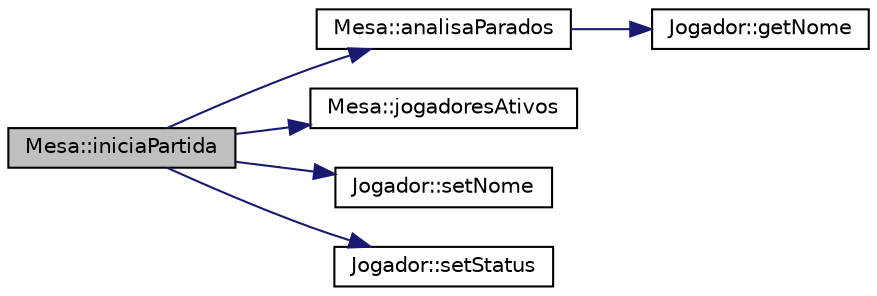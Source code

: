 digraph "Mesa::iniciaPartida"
{
  edge [fontname="Helvetica",fontsize="10",labelfontname="Helvetica",labelfontsize="10"];
  node [fontname="Helvetica",fontsize="10",shape=record];
  rankdir="LR";
  Node18 [label="Mesa::iniciaPartida",height=0.2,width=0.4,color="black", fillcolor="grey75", style="filled", fontcolor="black"];
  Node18 -> Node19 [color="midnightblue",fontsize="10",style="solid",fontname="Helvetica"];
  Node19 [label="Mesa::analisaParados",height=0.2,width=0.4,color="black", fillcolor="white", style="filled",URL="$d8/d5e/class_mesa.html#a02449e4a37f8f32f1315fa954a8a52f8",tooltip="Analisa os jogadores parados para saber qual chegou mais perto do valor chave. "];
  Node19 -> Node20 [color="midnightblue",fontsize="10",style="solid",fontname="Helvetica"];
  Node20 [label="Jogador::getNome",height=0.2,width=0.4,color="black", fillcolor="white", style="filled",URL="$dc/da4/class_jogador.html#ad99c974eb0be82064fbca936adc246d9",tooltip="Pega valor da variável Nome. "];
  Node18 -> Node21 [color="midnightblue",fontsize="10",style="solid",fontname="Helvetica"];
  Node21 [label="Mesa::jogadoresAtivos",height=0.2,width=0.4,color="black", fillcolor="white", style="filled",URL="$d8/d5e/class_mesa.html#ab444fffc132ebf700dcca5ebd5d533a3",tooltip="Função que printa na tela todos os jogadores ativos na rodada. "];
  Node18 -> Node22 [color="midnightblue",fontsize="10",style="solid",fontname="Helvetica"];
  Node22 [label="Jogador::setNome",height=0.2,width=0.4,color="black", fillcolor="white", style="filled",URL="$dc/da4/class_jogador.html#a0d9f47c126ff7fd73863c1bcba346afe",tooltip="Coloca Nome. "];
  Node18 -> Node23 [color="midnightblue",fontsize="10",style="solid",fontname="Helvetica"];
  Node23 [label="Jogador::setStatus",height=0.2,width=0.4,color="black", fillcolor="white", style="filled",URL="$dc/da4/class_jogador.html#ae3fbee4756dafc8a7b1775d54c1ddf5b",tooltip="Modifica o status do jogador. "];
}
